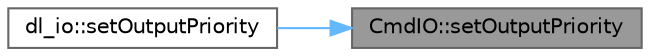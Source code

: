 digraph "CmdIO::setOutputPriority"
{
 // LATEX_PDF_SIZE
  bgcolor="transparent";
  edge [fontname=Helvetica,fontsize=10,labelfontname=Helvetica,labelfontsize=10];
  node [fontname=Helvetica,fontsize=10,shape=box,height=0.2,width=0.4];
  rankdir="RL";
  Node1 [id="Node000001",label="CmdIO::setOutputPriority",height=0.2,width=0.4,color="gray40", fillcolor="grey60", style="filled", fontcolor="black",tooltip=" "];
  Node1 -> Node2 [id="edge1_Node000001_Node000002",dir="back",color="steelblue1",style="solid",tooltip=" "];
  Node2 [id="Node000002",label="dl_io::setOutputPriority",height=0.2,width=0.4,color="grey40", fillcolor="white", style="filled",URL="$namespacedl__io.html#ab3183fe30ebf943977e88e2362a6917f",tooltip="コマンドラインに文字を出力する際の優先度を設定する関数．"];
}
